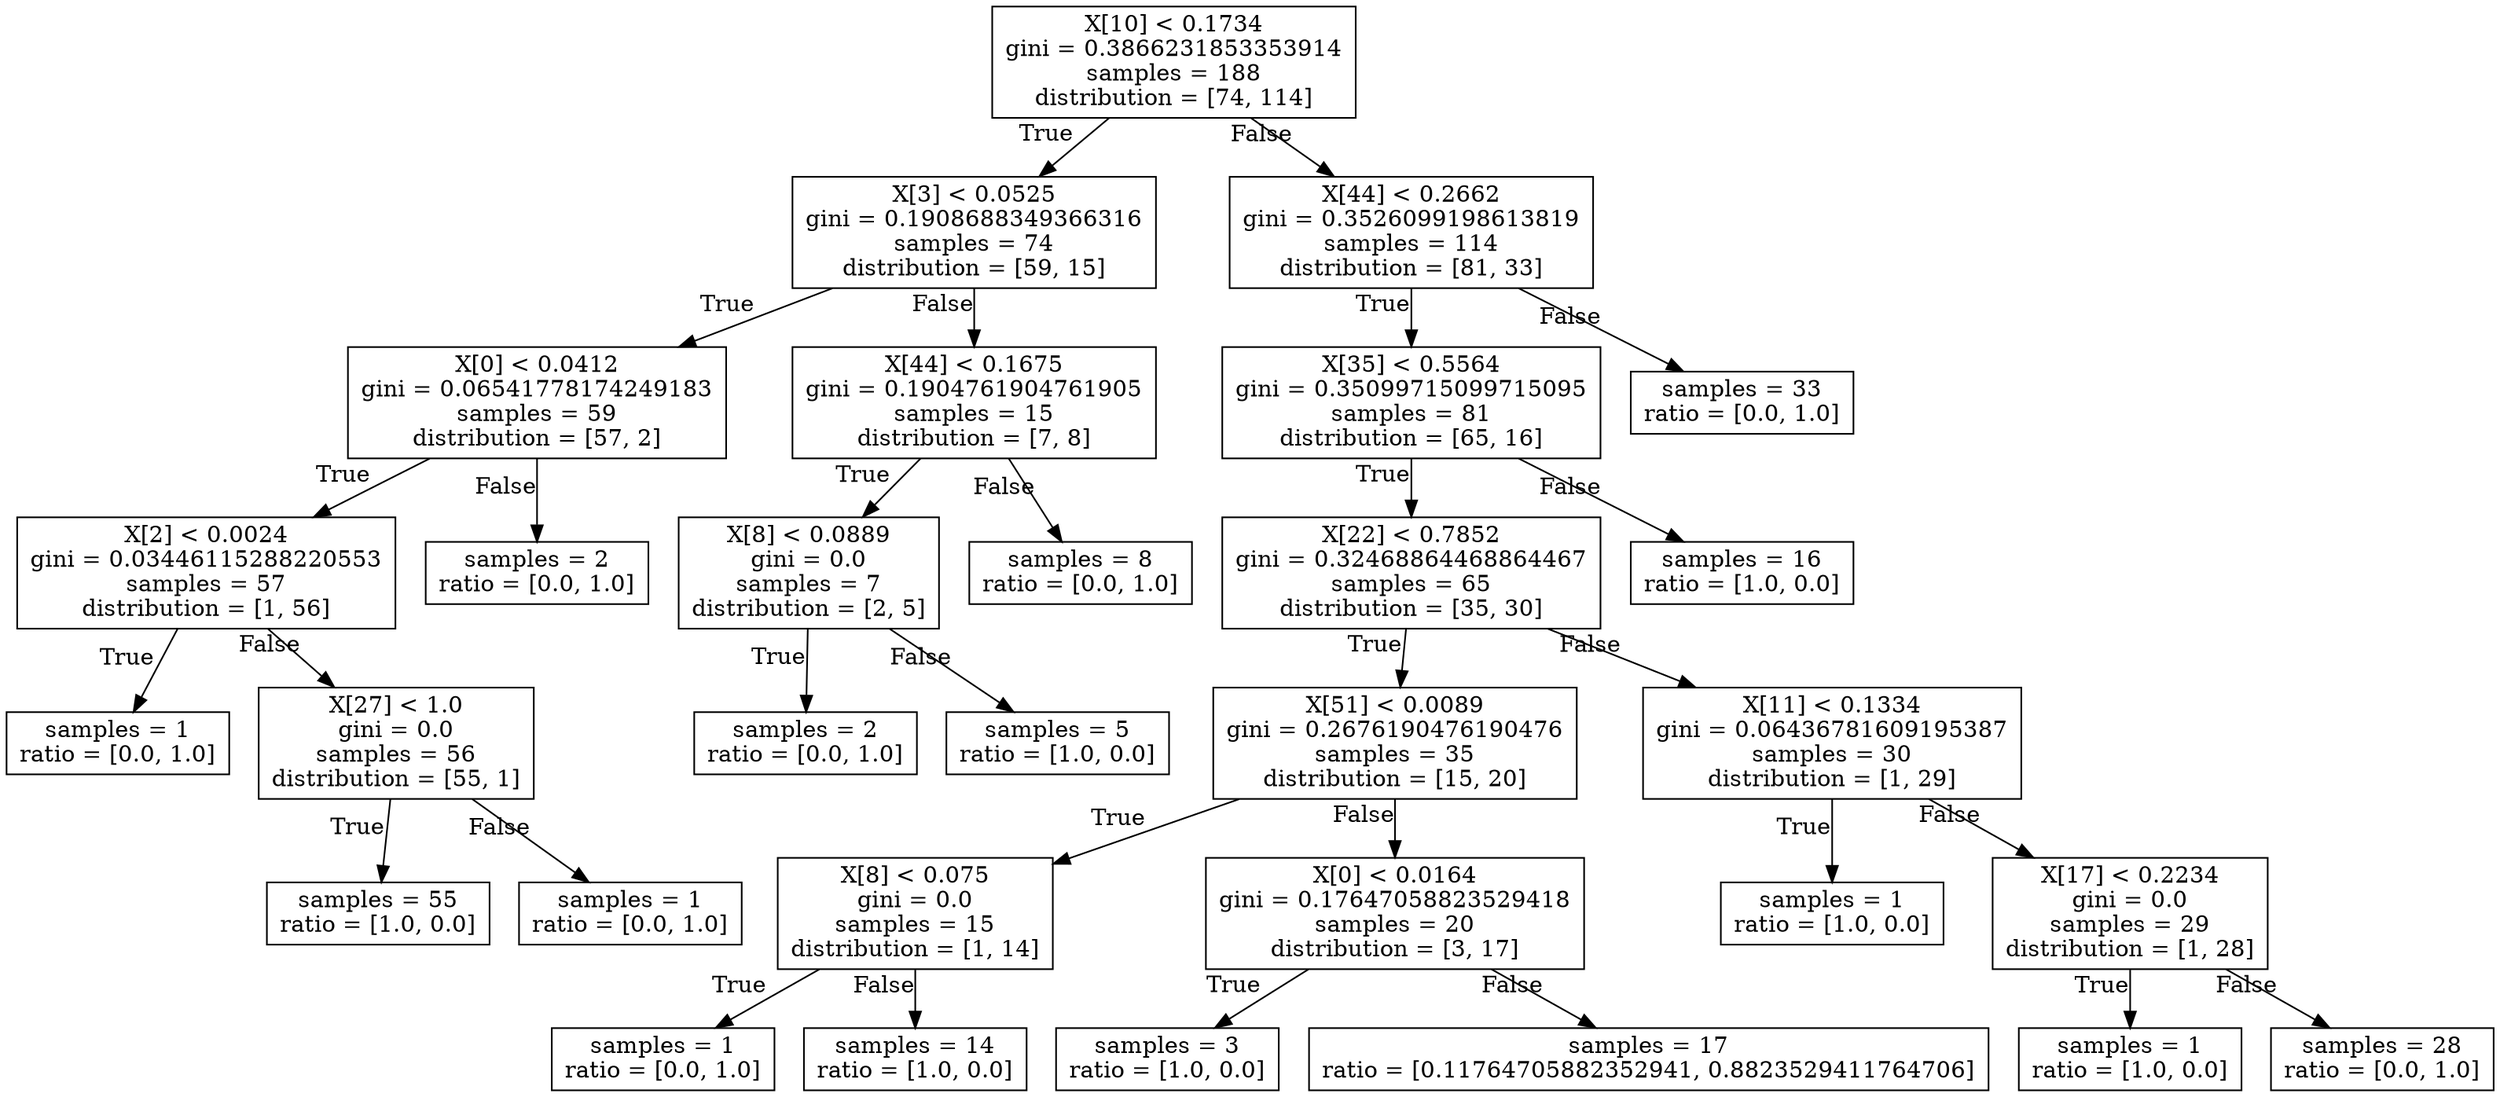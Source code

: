 digraph Tree {
node [shape=box];
6881699248 [label="X[10] < 0.1734
gini = 0.3866231853353914
samples = 188
distribution = [74, 114]"];
8770638208 [label="X[3] < 0.0525
gini = 0.1908688349366316
samples = 74
distribution = [59, 15]"];
6881699248 -> 8770638208 [labeldistance=8, labelangle=30, xlabel="True"]
4700123707 [label="X[44] < 0.2662
gini = 0.3526099198613819
samples = 114
distribution = [81, 33]"];
6881699248 -> 4700123707 [labeldistance=8, labelangle=-30, xlabel="False"]
4654647968 [label="X[0] < 0.0412
gini = 0.06541778174249183
samples = 59
distribution = [57, 2]"];
8770638208 -> 4654647968 [labeldistance=8, labelangle=30, xlabel="True"]
6553537657 [label="X[44] < 0.1675
gini = 0.1904761904761905
samples = 15
distribution = [7, 8]"];
8770638208 -> 6553537657 [labeldistance=8, labelangle=-30, xlabel="False"]
3464114809 [label="X[35] < 0.5564
gini = 0.35099715099715095
samples = 81
distribution = [65, 16]"];
4700123707 -> 3464114809 [labeldistance=8, labelangle=30, xlabel="True"]
3210245292 [label="samples = 33
ratio = [0.0, 1.0]"];
4700123707 -> 3210245292 [labeldistance=8, labelangle=-30, xlabel="False"]
5811362099 [label="X[2] < 0.0024
gini = 0.03446115288220553
samples = 57
distribution = [1, 56]"];
4654647968 -> 5811362099 [labeldistance=8, labelangle=30, xlabel="True"]
3798319862 [label="samples = 2
ratio = [0.0, 1.0]"];
4654647968 -> 3798319862 [labeldistance=8, labelangle=-30, xlabel="False"]
4619136900 [label="X[8] < 0.0889
gini = 0.0
samples = 7
distribution = [2, 5]"];
6553537657 -> 4619136900 [labeldistance=8, labelangle=30, xlabel="True"]
9259891255 [label="samples = 8
ratio = [0.0, 1.0]"];
6553537657 -> 9259891255 [labeldistance=8, labelangle=-30, xlabel="False"]
8875672165 [label="X[22] < 0.7852
gini = 0.32468864468864467
samples = 65
distribution = [35, 30]"];
3464114809 -> 8875672165 [labeldistance=8, labelangle=30, xlabel="True"]
4765689049 [label="samples = 16
ratio = [1.0, 0.0]"];
3464114809 -> 4765689049 [labeldistance=8, labelangle=-30, xlabel="False"]
3591412296 [label="samples = 1
ratio = [0.0, 1.0]"];
5811362099 -> 3591412296 [labeldistance=8, labelangle=30, xlabel="True"]
3217516306 [label="X[27] < 1.0
gini = 0.0
samples = 56
distribution = [55, 1]"];
5811362099 -> 3217516306 [labeldistance=8, labelangle=-30, xlabel="False"]
1531040438 [label="samples = 2
ratio = [0.0, 1.0]"];
4619136900 -> 1531040438 [labeldistance=8, labelangle=30, xlabel="True"]
3333172916 [label="samples = 5
ratio = [1.0, 0.0]"];
4619136900 -> 3333172916 [labeldistance=8, labelangle=-30, xlabel="False"]
9723131072 [label="X[51] < 0.0089
gini = 0.2676190476190476
samples = 35
distribution = [15, 20]"];
8875672165 -> 9723131072 [labeldistance=8, labelangle=30, xlabel="True"]
8317268160 [label="X[11] < 0.1334
gini = 0.06436781609195387
samples = 30
distribution = [1, 29]"];
8875672165 -> 8317268160 [labeldistance=8, labelangle=-30, xlabel="False"]
4943781019 [label="samples = 55
ratio = [1.0, 0.0]"];
3217516306 -> 4943781019 [labeldistance=8, labelangle=30, xlabel="True"]
5402012155 [label="samples = 1
ratio = [0.0, 1.0]"];
3217516306 -> 5402012155 [labeldistance=8, labelangle=-30, xlabel="False"]
4685738186 [label="X[8] < 0.075
gini = 0.0
samples = 15
distribution = [1, 14]"];
9723131072 -> 4685738186 [labeldistance=8, labelangle=30, xlabel="True"]
3411693676 [label="X[0] < 0.0164
gini = 0.17647058823529418
samples = 20
distribution = [3, 17]"];
9723131072 -> 3411693676 [labeldistance=8, labelangle=-30, xlabel="False"]
5437530967 [label="samples = 1
ratio = [1.0, 0.0]"];
8317268160 -> 5437530967 [labeldistance=8, labelangle=30, xlabel="True"]
6088124373 [label="X[17] < 0.2234
gini = 0.0
samples = 29
distribution = [1, 28]"];
8317268160 -> 6088124373 [labeldistance=8, labelangle=-30, xlabel="False"]
7161837865 [label="samples = 1
ratio = [0.0, 1.0]"];
4685738186 -> 7161837865 [labeldistance=8, labelangle=30, xlabel="True"]
3859481935 [label="samples = 14
ratio = [1.0, 0.0]"];
4685738186 -> 3859481935 [labeldistance=8, labelangle=-30, xlabel="False"]
6091771327 [label="samples = 3
ratio = [1.0, 0.0]"];
3411693676 -> 6091771327 [labeldistance=8, labelangle=30, xlabel="True"]
2451887680 [label="samples = 17
ratio = [0.11764705882352941, 0.8823529411764706]"];
3411693676 -> 2451887680 [labeldistance=8, labelangle=-30, xlabel="False"]
9376384328 [label="samples = 1
ratio = [1.0, 0.0]"];
6088124373 -> 9376384328 [labeldistance=8, labelangle=30, xlabel="True"]
2595094352 [label="samples = 28
ratio = [0.0, 1.0]"];
6088124373 -> 2595094352 [labeldistance=8, labelangle=-30, xlabel="False"]
}